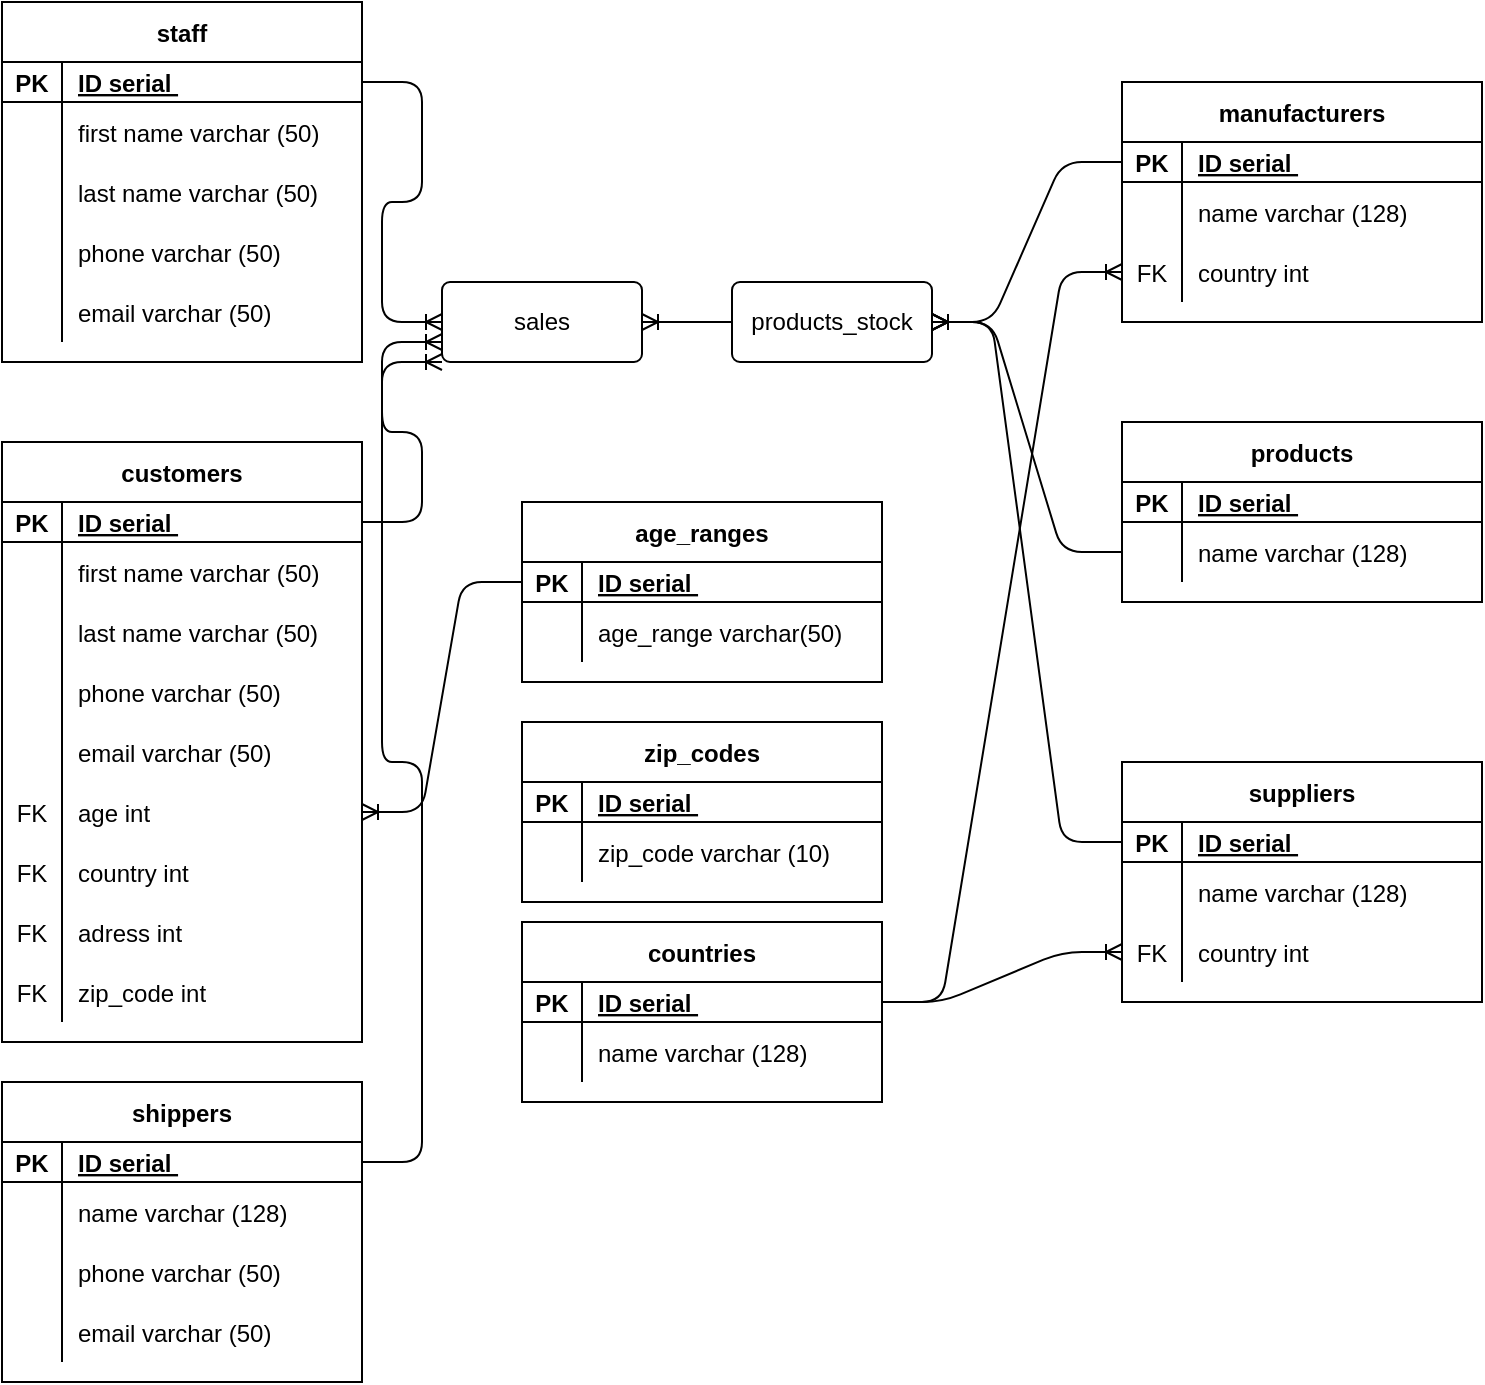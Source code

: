 <mxfile version="13.7.5" type="github">
  <diagram id="R2lEEEUBdFMjLlhIrx00" name="Page-1">
    <mxGraphModel dx="818" dy="560" grid="1" gridSize="10" guides="1" tooltips="1" connect="1" arrows="1" fold="1" page="1" pageScale="1" pageWidth="850" pageHeight="1100" math="0" shadow="0" extFonts="Permanent Marker^https://fonts.googleapis.com/css?family=Permanent+Marker">
      <root>
        <mxCell id="0" />
        <mxCell id="1" parent="0" />
        <mxCell id="OEH8VnCKuiZxtnlKm28e-22" value="products_stock" style="rounded=1;arcSize=10;whiteSpace=wrap;html=1;align=center;" parent="1" vertex="1">
          <mxGeometry x="375" y="150" width="100" height="40" as="geometry" />
        </mxCell>
        <mxCell id="OEH8VnCKuiZxtnlKm28e-28" value="sales" style="rounded=1;arcSize=10;whiteSpace=wrap;html=1;align=center;" parent="1" vertex="1">
          <mxGeometry x="230" y="150" width="100" height="40" as="geometry" />
        </mxCell>
        <mxCell id="OEH8VnCKuiZxtnlKm28e-43" value="" style="edgeStyle=entityRelationEdgeStyle;fontSize=12;html=1;endArrow=ERoneToMany;" parent="1" source="OEH8VnCKuiZxtnlKm28e-22" target="OEH8VnCKuiZxtnlKm28e-28" edge="1">
          <mxGeometry width="100" height="100" relative="1" as="geometry">
            <mxPoint x="290" y="170" as="sourcePoint" />
            <mxPoint x="360" y="220" as="targetPoint" />
          </mxGeometry>
        </mxCell>
        <mxCell id="OEH8VnCKuiZxtnlKm28e-47" value="" style="edgeStyle=entityRelationEdgeStyle;fontSize=12;html=1;endArrow=ERoneToMany;exitX=1;exitY=0.5;exitDx=0;exitDy=0;entryX=0;entryY=0.5;entryDx=0;entryDy=0;" parent="1" source="vYesePeP9xRsVJggHPay-63" target="OEH8VnCKuiZxtnlKm28e-28" edge="1">
          <mxGeometry width="100" height="100" relative="1" as="geometry">
            <mxPoint x="160" y="100" as="sourcePoint" />
            <mxPoint x="220" y="170" as="targetPoint" />
          </mxGeometry>
        </mxCell>
        <mxCell id="OEH8VnCKuiZxtnlKm28e-48" value="" style="edgeStyle=entityRelationEdgeStyle;fontSize=12;html=1;endArrow=ERoneToMany;exitX=1;exitY=0.5;exitDx=0;exitDy=0;entryX=0;entryY=0.75;entryDx=0;entryDy=0;" parent="1" source="vYesePeP9xRsVJggHPay-104" target="OEH8VnCKuiZxtnlKm28e-28" edge="1">
          <mxGeometry width="100" height="100" relative="1" as="geometry">
            <mxPoint x="340" y="290" as="sourcePoint" />
            <mxPoint x="360" y="220" as="targetPoint" />
          </mxGeometry>
        </mxCell>
        <mxCell id="OEH8VnCKuiZxtnlKm28e-49" value="" style="edgeStyle=entityRelationEdgeStyle;fontSize=12;html=1;endArrow=ERoneToMany;exitX=1;exitY=0.5;exitDx=0;exitDy=0;entryX=0;entryY=1;entryDx=0;entryDy=0;" parent="1" source="vYesePeP9xRsVJggHPay-50" target="OEH8VnCKuiZxtnlKm28e-28" edge="1">
          <mxGeometry width="100" height="100" relative="1" as="geometry">
            <mxPoint x="160" y="300" as="sourcePoint" />
            <mxPoint x="260" y="200" as="targetPoint" />
          </mxGeometry>
        </mxCell>
        <mxCell id="ZuUQe5CWEu6JaH7Ruexp-2" value="" style="edgeStyle=entityRelationEdgeStyle;fontSize=12;html=1;endArrow=ERoneToMany;" parent="1" source="vYesePeP9xRsVJggHPay-15" target="OEH8VnCKuiZxtnlKm28e-22" edge="1">
          <mxGeometry width="100" height="100" relative="1" as="geometry">
            <mxPoint x="560" y="90" as="sourcePoint" />
            <mxPoint x="530" y="80" as="targetPoint" />
          </mxGeometry>
        </mxCell>
        <mxCell id="ZuUQe5CWEu6JaH7Ruexp-4" value="" style="edgeStyle=entityRelationEdgeStyle;fontSize=12;html=1;endArrow=ERoneToMany;" parent="1" source="vYesePeP9xRsVJggHPay-28" target="OEH8VnCKuiZxtnlKm28e-22" edge="1">
          <mxGeometry width="100" height="100" relative="1" as="geometry">
            <mxPoint x="560" y="260" as="sourcePoint" />
            <mxPoint x="700" y="70" as="targetPoint" />
          </mxGeometry>
        </mxCell>
        <mxCell id="ZuUQe5CWEu6JaH7Ruexp-6" value="" style="edgeStyle=entityRelationEdgeStyle;fontSize=12;html=1;endArrow=ERoneToMany;" parent="1" source="vYesePeP9xRsVJggHPay-2" target="OEH8VnCKuiZxtnlKm28e-22" edge="1">
          <mxGeometry width="100" height="100" relative="1" as="geometry">
            <mxPoint x="550" y="320" as="sourcePoint" />
            <mxPoint x="470" y="240" as="targetPoint" />
          </mxGeometry>
        </mxCell>
        <mxCell id="vYesePeP9xRsVJggHPay-1" value="suppliers" style="shape=table;startSize=30;container=1;collapsible=1;childLayout=tableLayout;fixedRows=1;rowLines=0;fontStyle=1;align=center;resizeLast=1;" vertex="1" parent="1">
          <mxGeometry x="570" y="390" width="180" height="120" as="geometry" />
        </mxCell>
        <mxCell id="vYesePeP9xRsVJggHPay-2" value="" style="shape=partialRectangle;collapsible=0;dropTarget=0;pointerEvents=0;fillColor=none;top=0;left=0;bottom=1;right=0;points=[[0,0.5],[1,0.5]];portConstraint=eastwest;" vertex="1" parent="vYesePeP9xRsVJggHPay-1">
          <mxGeometry y="30" width="180" height="20" as="geometry" />
        </mxCell>
        <mxCell id="vYesePeP9xRsVJggHPay-3" value="PK" style="shape=partialRectangle;connectable=0;fillColor=none;top=0;left=0;bottom=0;right=0;fontStyle=1;overflow=hidden;" vertex="1" parent="vYesePeP9xRsVJggHPay-2">
          <mxGeometry width="30" height="20" as="geometry" />
        </mxCell>
        <mxCell id="vYesePeP9xRsVJggHPay-4" value="ID serial " style="shape=partialRectangle;connectable=0;fillColor=none;top=0;left=0;bottom=0;right=0;align=left;spacingLeft=6;fontStyle=5;overflow=hidden;" vertex="1" parent="vYesePeP9xRsVJggHPay-2">
          <mxGeometry x="30" width="150" height="20" as="geometry" />
        </mxCell>
        <mxCell id="vYesePeP9xRsVJggHPay-5" value="" style="shape=partialRectangle;collapsible=0;dropTarget=0;pointerEvents=0;fillColor=none;top=0;left=0;bottom=0;right=0;points=[[0,0.5],[1,0.5]];portConstraint=eastwest;" vertex="1" parent="vYesePeP9xRsVJggHPay-1">
          <mxGeometry y="50" width="180" height="30" as="geometry" />
        </mxCell>
        <mxCell id="vYesePeP9xRsVJggHPay-6" value="" style="shape=partialRectangle;connectable=0;fillColor=none;top=0;left=0;bottom=0;right=0;editable=1;overflow=hidden;" vertex="1" parent="vYesePeP9xRsVJggHPay-5">
          <mxGeometry width="30" height="30" as="geometry" />
        </mxCell>
        <mxCell id="vYesePeP9xRsVJggHPay-7" value="name varchar (128)" style="shape=partialRectangle;connectable=0;fillColor=none;top=0;left=0;bottom=0;right=0;align=left;spacingLeft=6;overflow=hidden;" vertex="1" parent="vYesePeP9xRsVJggHPay-5">
          <mxGeometry x="30" width="150" height="30" as="geometry" />
        </mxCell>
        <mxCell id="vYesePeP9xRsVJggHPay-43" value="" style="shape=partialRectangle;collapsible=0;dropTarget=0;pointerEvents=0;fillColor=none;top=0;left=0;bottom=0;right=0;points=[[0,0.5],[1,0.5]];portConstraint=eastwest;" vertex="1" parent="vYesePeP9xRsVJggHPay-1">
          <mxGeometry y="80" width="180" height="30" as="geometry" />
        </mxCell>
        <mxCell id="vYesePeP9xRsVJggHPay-44" value="FK" style="shape=partialRectangle;connectable=0;fillColor=none;top=0;left=0;bottom=0;right=0;editable=1;overflow=hidden;" vertex="1" parent="vYesePeP9xRsVJggHPay-43">
          <mxGeometry width="30" height="30" as="geometry" />
        </mxCell>
        <mxCell id="vYesePeP9xRsVJggHPay-45" value="country int" style="shape=partialRectangle;connectable=0;fillColor=none;top=0;left=0;bottom=0;right=0;align=left;spacingLeft=6;overflow=hidden;" vertex="1" parent="vYesePeP9xRsVJggHPay-43">
          <mxGeometry x="30" width="150" height="30" as="geometry" />
        </mxCell>
        <mxCell id="vYesePeP9xRsVJggHPay-24" value="products" style="shape=table;startSize=30;container=1;collapsible=1;childLayout=tableLayout;fixedRows=1;rowLines=0;fontStyle=1;align=center;resizeLast=1;" vertex="1" parent="1">
          <mxGeometry x="570" y="220" width="180" height="90" as="geometry" />
        </mxCell>
        <mxCell id="vYesePeP9xRsVJggHPay-25" value="" style="shape=partialRectangle;collapsible=0;dropTarget=0;pointerEvents=0;fillColor=none;top=0;left=0;bottom=1;right=0;points=[[0,0.5],[1,0.5]];portConstraint=eastwest;" vertex="1" parent="vYesePeP9xRsVJggHPay-24">
          <mxGeometry y="30" width="180" height="20" as="geometry" />
        </mxCell>
        <mxCell id="vYesePeP9xRsVJggHPay-26" value="PK" style="shape=partialRectangle;connectable=0;fillColor=none;top=0;left=0;bottom=0;right=0;fontStyle=1;overflow=hidden;" vertex="1" parent="vYesePeP9xRsVJggHPay-25">
          <mxGeometry width="30" height="20" as="geometry" />
        </mxCell>
        <mxCell id="vYesePeP9xRsVJggHPay-27" value="ID serial " style="shape=partialRectangle;connectable=0;fillColor=none;top=0;left=0;bottom=0;right=0;align=left;spacingLeft=6;fontStyle=5;overflow=hidden;" vertex="1" parent="vYesePeP9xRsVJggHPay-25">
          <mxGeometry x="30" width="150" height="20" as="geometry" />
        </mxCell>
        <mxCell id="vYesePeP9xRsVJggHPay-28" value="" style="shape=partialRectangle;collapsible=0;dropTarget=0;pointerEvents=0;fillColor=none;top=0;left=0;bottom=0;right=0;points=[[0,0.5],[1,0.5]];portConstraint=eastwest;" vertex="1" parent="vYesePeP9xRsVJggHPay-24">
          <mxGeometry y="50" width="180" height="30" as="geometry" />
        </mxCell>
        <mxCell id="vYesePeP9xRsVJggHPay-29" value="" style="shape=partialRectangle;connectable=0;fillColor=none;top=0;left=0;bottom=0;right=0;editable=1;overflow=hidden;" vertex="1" parent="vYesePeP9xRsVJggHPay-28">
          <mxGeometry width="30" height="30" as="geometry" />
        </mxCell>
        <mxCell id="vYesePeP9xRsVJggHPay-30" value="name varchar (128)" style="shape=partialRectangle;connectable=0;fillColor=none;top=0;left=0;bottom=0;right=0;align=left;spacingLeft=6;overflow=hidden;" vertex="1" parent="vYesePeP9xRsVJggHPay-28">
          <mxGeometry x="30" width="150" height="30" as="geometry" />
        </mxCell>
        <mxCell id="vYesePeP9xRsVJggHPay-14" value="manufacturers" style="shape=table;startSize=30;container=1;collapsible=1;childLayout=tableLayout;fixedRows=1;rowLines=0;fontStyle=1;align=center;resizeLast=1;" vertex="1" parent="1">
          <mxGeometry x="570" y="50" width="180" height="120" as="geometry" />
        </mxCell>
        <mxCell id="vYesePeP9xRsVJggHPay-15" value="" style="shape=partialRectangle;collapsible=0;dropTarget=0;pointerEvents=0;fillColor=none;top=0;left=0;bottom=1;right=0;points=[[0,0.5],[1,0.5]];portConstraint=eastwest;" vertex="1" parent="vYesePeP9xRsVJggHPay-14">
          <mxGeometry y="30" width="180" height="20" as="geometry" />
        </mxCell>
        <mxCell id="vYesePeP9xRsVJggHPay-16" value="PK" style="shape=partialRectangle;connectable=0;fillColor=none;top=0;left=0;bottom=0;right=0;fontStyle=1;overflow=hidden;" vertex="1" parent="vYesePeP9xRsVJggHPay-15">
          <mxGeometry width="30" height="20" as="geometry" />
        </mxCell>
        <mxCell id="vYesePeP9xRsVJggHPay-17" value="ID serial " style="shape=partialRectangle;connectable=0;fillColor=none;top=0;left=0;bottom=0;right=0;align=left;spacingLeft=6;fontStyle=5;overflow=hidden;" vertex="1" parent="vYesePeP9xRsVJggHPay-15">
          <mxGeometry x="30" width="150" height="20" as="geometry" />
        </mxCell>
        <mxCell id="vYesePeP9xRsVJggHPay-18" value="" style="shape=partialRectangle;collapsible=0;dropTarget=0;pointerEvents=0;fillColor=none;top=0;left=0;bottom=0;right=0;points=[[0,0.5],[1,0.5]];portConstraint=eastwest;" vertex="1" parent="vYesePeP9xRsVJggHPay-14">
          <mxGeometry y="50" width="180" height="30" as="geometry" />
        </mxCell>
        <mxCell id="vYesePeP9xRsVJggHPay-19" value="" style="shape=partialRectangle;connectable=0;fillColor=none;top=0;left=0;bottom=0;right=0;editable=1;overflow=hidden;" vertex="1" parent="vYesePeP9xRsVJggHPay-18">
          <mxGeometry width="30" height="30" as="geometry" />
        </mxCell>
        <mxCell id="vYesePeP9xRsVJggHPay-20" value="name varchar (128)" style="shape=partialRectangle;connectable=0;fillColor=none;top=0;left=0;bottom=0;right=0;align=left;spacingLeft=6;overflow=hidden;" vertex="1" parent="vYesePeP9xRsVJggHPay-18">
          <mxGeometry x="30" width="150" height="30" as="geometry" />
        </mxCell>
        <mxCell id="vYesePeP9xRsVJggHPay-21" value="" style="shape=partialRectangle;collapsible=0;dropTarget=0;pointerEvents=0;fillColor=none;top=0;left=0;bottom=0;right=0;points=[[0,0.5],[1,0.5]];portConstraint=eastwest;" vertex="1" parent="vYesePeP9xRsVJggHPay-14">
          <mxGeometry y="80" width="180" height="30" as="geometry" />
        </mxCell>
        <mxCell id="vYesePeP9xRsVJggHPay-22" value="FK" style="shape=partialRectangle;connectable=0;fillColor=none;top=0;left=0;bottom=0;right=0;editable=1;overflow=hidden;" vertex="1" parent="vYesePeP9xRsVJggHPay-21">
          <mxGeometry width="30" height="30" as="geometry" />
        </mxCell>
        <mxCell id="vYesePeP9xRsVJggHPay-23" value="country int" style="shape=partialRectangle;connectable=0;fillColor=none;top=0;left=0;bottom=0;right=0;align=left;spacingLeft=6;overflow=hidden;" vertex="1" parent="vYesePeP9xRsVJggHPay-21">
          <mxGeometry x="30" width="150" height="30" as="geometry" />
        </mxCell>
        <mxCell id="vYesePeP9xRsVJggHPay-42" value="" style="edgeStyle=entityRelationEdgeStyle;fontSize=12;html=1;endArrow=ERoneToMany;entryX=0;entryY=0.5;entryDx=0;entryDy=0;exitX=1;exitY=0.5;exitDx=0;exitDy=0;" edge="1" parent="1" source="vYesePeP9xRsVJggHPay-36" target="vYesePeP9xRsVJggHPay-21">
          <mxGeometry width="100" height="100" relative="1" as="geometry">
            <mxPoint x="370" y="340" as="sourcePoint" />
            <mxPoint x="470" y="240" as="targetPoint" />
          </mxGeometry>
        </mxCell>
        <mxCell id="vYesePeP9xRsVJggHPay-46" value="" style="edgeStyle=entityRelationEdgeStyle;fontSize=12;html=1;endArrow=ERoneToMany;entryX=0;entryY=0.5;entryDx=0;entryDy=0;exitX=1;exitY=0.5;exitDx=0;exitDy=0;" edge="1" parent="1" source="vYesePeP9xRsVJggHPay-36" target="vYesePeP9xRsVJggHPay-43">
          <mxGeometry width="100" height="100" relative="1" as="geometry">
            <mxPoint x="450" y="440" as="sourcePoint" />
            <mxPoint x="550" y="340" as="targetPoint" />
          </mxGeometry>
        </mxCell>
        <mxCell id="vYesePeP9xRsVJggHPay-62" value="staff" style="shape=table;startSize=30;container=1;collapsible=1;childLayout=tableLayout;fixedRows=1;rowLines=0;fontStyle=1;align=center;resizeLast=1;" vertex="1" parent="1">
          <mxGeometry x="10" y="10" width="180" height="180" as="geometry" />
        </mxCell>
        <mxCell id="vYesePeP9xRsVJggHPay-63" value="" style="shape=partialRectangle;collapsible=0;dropTarget=0;pointerEvents=0;fillColor=none;top=0;left=0;bottom=1;right=0;points=[[0,0.5],[1,0.5]];portConstraint=eastwest;" vertex="1" parent="vYesePeP9xRsVJggHPay-62">
          <mxGeometry y="30" width="180" height="20" as="geometry" />
        </mxCell>
        <mxCell id="vYesePeP9xRsVJggHPay-64" value="PK" style="shape=partialRectangle;connectable=0;fillColor=none;top=0;left=0;bottom=0;right=0;fontStyle=1;overflow=hidden;" vertex="1" parent="vYesePeP9xRsVJggHPay-63">
          <mxGeometry width="30" height="20" as="geometry" />
        </mxCell>
        <mxCell id="vYesePeP9xRsVJggHPay-65" value="ID serial " style="shape=partialRectangle;connectable=0;fillColor=none;top=0;left=0;bottom=0;right=0;align=left;spacingLeft=6;fontStyle=5;overflow=hidden;" vertex="1" parent="vYesePeP9xRsVJggHPay-63">
          <mxGeometry x="30" width="150" height="20" as="geometry" />
        </mxCell>
        <mxCell id="vYesePeP9xRsVJggHPay-66" value="" style="shape=partialRectangle;collapsible=0;dropTarget=0;pointerEvents=0;fillColor=none;top=0;left=0;bottom=0;right=0;points=[[0,0.5],[1,0.5]];portConstraint=eastwest;" vertex="1" parent="vYesePeP9xRsVJggHPay-62">
          <mxGeometry y="50" width="180" height="30" as="geometry" />
        </mxCell>
        <mxCell id="vYesePeP9xRsVJggHPay-67" value="" style="shape=partialRectangle;connectable=0;fillColor=none;top=0;left=0;bottom=0;right=0;editable=1;overflow=hidden;" vertex="1" parent="vYesePeP9xRsVJggHPay-66">
          <mxGeometry width="30" height="30" as="geometry" />
        </mxCell>
        <mxCell id="vYesePeP9xRsVJggHPay-68" value="first name varchar (50)" style="shape=partialRectangle;connectable=0;fillColor=none;top=0;left=0;bottom=0;right=0;align=left;spacingLeft=6;overflow=hidden;" vertex="1" parent="vYesePeP9xRsVJggHPay-66">
          <mxGeometry x="30" width="150" height="30" as="geometry" />
        </mxCell>
        <mxCell id="vYesePeP9xRsVJggHPay-75" value="" style="shape=partialRectangle;collapsible=0;dropTarget=0;pointerEvents=0;fillColor=none;top=0;left=0;bottom=0;right=0;points=[[0,0.5],[1,0.5]];portConstraint=eastwest;" vertex="1" parent="vYesePeP9xRsVJggHPay-62">
          <mxGeometry y="80" width="180" height="30" as="geometry" />
        </mxCell>
        <mxCell id="vYesePeP9xRsVJggHPay-76" value="" style="shape=partialRectangle;connectable=0;fillColor=none;top=0;left=0;bottom=0;right=0;editable=1;overflow=hidden;" vertex="1" parent="vYesePeP9xRsVJggHPay-75">
          <mxGeometry width="30" height="30" as="geometry" />
        </mxCell>
        <mxCell id="vYesePeP9xRsVJggHPay-77" value="last name varchar (50)" style="shape=partialRectangle;connectable=0;fillColor=none;top=0;left=0;bottom=0;right=0;align=left;spacingLeft=6;overflow=hidden;" vertex="1" parent="vYesePeP9xRsVJggHPay-75">
          <mxGeometry x="30" width="150" height="30" as="geometry" />
        </mxCell>
        <mxCell id="vYesePeP9xRsVJggHPay-78" value="" style="shape=partialRectangle;collapsible=0;dropTarget=0;pointerEvents=0;fillColor=none;top=0;left=0;bottom=0;right=0;points=[[0,0.5],[1,0.5]];portConstraint=eastwest;" vertex="1" parent="vYesePeP9xRsVJggHPay-62">
          <mxGeometry y="110" width="180" height="30" as="geometry" />
        </mxCell>
        <mxCell id="vYesePeP9xRsVJggHPay-79" value="" style="shape=partialRectangle;connectable=0;fillColor=none;top=0;left=0;bottom=0;right=0;editable=1;overflow=hidden;" vertex="1" parent="vYesePeP9xRsVJggHPay-78">
          <mxGeometry width="30" height="30" as="geometry" />
        </mxCell>
        <mxCell id="vYesePeP9xRsVJggHPay-80" value="phone varchar (50)" style="shape=partialRectangle;connectable=0;fillColor=none;top=0;left=0;bottom=0;right=0;align=left;spacingLeft=6;overflow=hidden;" vertex="1" parent="vYesePeP9xRsVJggHPay-78">
          <mxGeometry x="30" width="150" height="30" as="geometry" />
        </mxCell>
        <mxCell id="vYesePeP9xRsVJggHPay-100" value="" style="shape=partialRectangle;collapsible=0;dropTarget=0;pointerEvents=0;fillColor=none;top=0;left=0;bottom=0;right=0;points=[[0,0.5],[1,0.5]];portConstraint=eastwest;" vertex="1" parent="vYesePeP9xRsVJggHPay-62">
          <mxGeometry y="140" width="180" height="30" as="geometry" />
        </mxCell>
        <mxCell id="vYesePeP9xRsVJggHPay-101" value="" style="shape=partialRectangle;connectable=0;fillColor=none;top=0;left=0;bottom=0;right=0;editable=1;overflow=hidden;" vertex="1" parent="vYesePeP9xRsVJggHPay-100">
          <mxGeometry width="30" height="30" as="geometry" />
        </mxCell>
        <mxCell id="vYesePeP9xRsVJggHPay-102" value="email varchar (50)" style="shape=partialRectangle;connectable=0;fillColor=none;top=0;left=0;bottom=0;right=0;align=left;spacingLeft=6;overflow=hidden;" vertex="1" parent="vYesePeP9xRsVJggHPay-100">
          <mxGeometry x="30" width="150" height="30" as="geometry" />
        </mxCell>
        <mxCell id="vYesePeP9xRsVJggHPay-103" value="customers" style="shape=table;startSize=30;container=1;collapsible=1;childLayout=tableLayout;fixedRows=1;rowLines=0;fontStyle=1;align=center;resizeLast=1;" vertex="1" parent="1">
          <mxGeometry x="10" y="230" width="180" height="300" as="geometry" />
        </mxCell>
        <mxCell id="vYesePeP9xRsVJggHPay-104" value="" style="shape=partialRectangle;collapsible=0;dropTarget=0;pointerEvents=0;fillColor=none;top=0;left=0;bottom=1;right=0;points=[[0,0.5],[1,0.5]];portConstraint=eastwest;" vertex="1" parent="vYesePeP9xRsVJggHPay-103">
          <mxGeometry y="30" width="180" height="20" as="geometry" />
        </mxCell>
        <mxCell id="vYesePeP9xRsVJggHPay-105" value="PK" style="shape=partialRectangle;connectable=0;fillColor=none;top=0;left=0;bottom=0;right=0;fontStyle=1;overflow=hidden;" vertex="1" parent="vYesePeP9xRsVJggHPay-104">
          <mxGeometry width="30" height="20" as="geometry" />
        </mxCell>
        <mxCell id="vYesePeP9xRsVJggHPay-106" value="ID serial " style="shape=partialRectangle;connectable=0;fillColor=none;top=0;left=0;bottom=0;right=0;align=left;spacingLeft=6;fontStyle=5;overflow=hidden;" vertex="1" parent="vYesePeP9xRsVJggHPay-104">
          <mxGeometry x="30" width="150" height="20" as="geometry" />
        </mxCell>
        <mxCell id="vYesePeP9xRsVJggHPay-107" value="" style="shape=partialRectangle;collapsible=0;dropTarget=0;pointerEvents=0;fillColor=none;top=0;left=0;bottom=0;right=0;points=[[0,0.5],[1,0.5]];portConstraint=eastwest;" vertex="1" parent="vYesePeP9xRsVJggHPay-103">
          <mxGeometry y="50" width="180" height="30" as="geometry" />
        </mxCell>
        <mxCell id="vYesePeP9xRsVJggHPay-108" value="" style="shape=partialRectangle;connectable=0;fillColor=none;top=0;left=0;bottom=0;right=0;editable=1;overflow=hidden;" vertex="1" parent="vYesePeP9xRsVJggHPay-107">
          <mxGeometry width="30" height="30" as="geometry" />
        </mxCell>
        <mxCell id="vYesePeP9xRsVJggHPay-109" value="first name varchar (50)" style="shape=partialRectangle;connectable=0;fillColor=none;top=0;left=0;bottom=0;right=0;align=left;spacingLeft=6;overflow=hidden;" vertex="1" parent="vYesePeP9xRsVJggHPay-107">
          <mxGeometry x="30" width="150" height="30" as="geometry" />
        </mxCell>
        <mxCell id="vYesePeP9xRsVJggHPay-110" value="" style="shape=partialRectangle;collapsible=0;dropTarget=0;pointerEvents=0;fillColor=none;top=0;left=0;bottom=0;right=0;points=[[0,0.5],[1,0.5]];portConstraint=eastwest;" vertex="1" parent="vYesePeP9xRsVJggHPay-103">
          <mxGeometry y="80" width="180" height="30" as="geometry" />
        </mxCell>
        <mxCell id="vYesePeP9xRsVJggHPay-111" value="" style="shape=partialRectangle;connectable=0;fillColor=none;top=0;left=0;bottom=0;right=0;editable=1;overflow=hidden;" vertex="1" parent="vYesePeP9xRsVJggHPay-110">
          <mxGeometry width="30" height="30" as="geometry" />
        </mxCell>
        <mxCell id="vYesePeP9xRsVJggHPay-112" value="last name varchar (50)" style="shape=partialRectangle;connectable=0;fillColor=none;top=0;left=0;bottom=0;right=0;align=left;spacingLeft=6;overflow=hidden;" vertex="1" parent="vYesePeP9xRsVJggHPay-110">
          <mxGeometry x="30" width="150" height="30" as="geometry" />
        </mxCell>
        <mxCell id="vYesePeP9xRsVJggHPay-113" value="" style="shape=partialRectangle;collapsible=0;dropTarget=0;pointerEvents=0;fillColor=none;top=0;left=0;bottom=0;right=0;points=[[0,0.5],[1,0.5]];portConstraint=eastwest;" vertex="1" parent="vYesePeP9xRsVJggHPay-103">
          <mxGeometry y="110" width="180" height="30" as="geometry" />
        </mxCell>
        <mxCell id="vYesePeP9xRsVJggHPay-114" value="" style="shape=partialRectangle;connectable=0;fillColor=none;top=0;left=0;bottom=0;right=0;editable=1;overflow=hidden;" vertex="1" parent="vYesePeP9xRsVJggHPay-113">
          <mxGeometry width="30" height="30" as="geometry" />
        </mxCell>
        <mxCell id="vYesePeP9xRsVJggHPay-115" value="phone varchar (50)" style="shape=partialRectangle;connectable=0;fillColor=none;top=0;left=0;bottom=0;right=0;align=left;spacingLeft=6;overflow=hidden;" vertex="1" parent="vYesePeP9xRsVJggHPay-113">
          <mxGeometry x="30" width="150" height="30" as="geometry" />
        </mxCell>
        <mxCell id="vYesePeP9xRsVJggHPay-116" value="" style="shape=partialRectangle;collapsible=0;dropTarget=0;pointerEvents=0;fillColor=none;top=0;left=0;bottom=0;right=0;points=[[0,0.5],[1,0.5]];portConstraint=eastwest;" vertex="1" parent="vYesePeP9xRsVJggHPay-103">
          <mxGeometry y="140" width="180" height="30" as="geometry" />
        </mxCell>
        <mxCell id="vYesePeP9xRsVJggHPay-117" value="" style="shape=partialRectangle;connectable=0;fillColor=none;top=0;left=0;bottom=0;right=0;editable=1;overflow=hidden;" vertex="1" parent="vYesePeP9xRsVJggHPay-116">
          <mxGeometry width="30" height="30" as="geometry" />
        </mxCell>
        <mxCell id="vYesePeP9xRsVJggHPay-118" value="email varchar (50)" style="shape=partialRectangle;connectable=0;fillColor=none;top=0;left=0;bottom=0;right=0;align=left;spacingLeft=6;overflow=hidden;" vertex="1" parent="vYesePeP9xRsVJggHPay-116">
          <mxGeometry x="30" width="150" height="30" as="geometry" />
        </mxCell>
        <mxCell id="vYesePeP9xRsVJggHPay-126" value="" style="shape=partialRectangle;collapsible=0;dropTarget=0;pointerEvents=0;fillColor=none;top=0;left=0;bottom=0;right=0;points=[[0,0.5],[1,0.5]];portConstraint=eastwest;" vertex="1" parent="vYesePeP9xRsVJggHPay-103">
          <mxGeometry y="170" width="180" height="30" as="geometry" />
        </mxCell>
        <mxCell id="vYesePeP9xRsVJggHPay-127" value="FK" style="shape=partialRectangle;connectable=0;fillColor=none;top=0;left=0;bottom=0;right=0;editable=1;overflow=hidden;" vertex="1" parent="vYesePeP9xRsVJggHPay-126">
          <mxGeometry width="30" height="30" as="geometry" />
        </mxCell>
        <mxCell id="vYesePeP9xRsVJggHPay-128" value="age int" style="shape=partialRectangle;connectable=0;fillColor=none;top=0;left=0;bottom=0;right=0;align=left;spacingLeft=6;overflow=hidden;" vertex="1" parent="vYesePeP9xRsVJggHPay-126">
          <mxGeometry x="30" width="150" height="30" as="geometry" />
        </mxCell>
        <mxCell id="vYesePeP9xRsVJggHPay-132" value="" style="shape=partialRectangle;collapsible=0;dropTarget=0;pointerEvents=0;fillColor=none;top=0;left=0;bottom=0;right=0;points=[[0,0.5],[1,0.5]];portConstraint=eastwest;" vertex="1" parent="vYesePeP9xRsVJggHPay-103">
          <mxGeometry y="200" width="180" height="30" as="geometry" />
        </mxCell>
        <mxCell id="vYesePeP9xRsVJggHPay-133" value="FK" style="shape=partialRectangle;connectable=0;fillColor=none;top=0;left=0;bottom=0;right=0;editable=1;overflow=hidden;" vertex="1" parent="vYesePeP9xRsVJggHPay-132">
          <mxGeometry width="30" height="30" as="geometry" />
        </mxCell>
        <mxCell id="vYesePeP9xRsVJggHPay-134" value="country int" style="shape=partialRectangle;connectable=0;fillColor=none;top=0;left=0;bottom=0;right=0;align=left;spacingLeft=6;overflow=hidden;" vertex="1" parent="vYesePeP9xRsVJggHPay-132">
          <mxGeometry x="30" width="150" height="30" as="geometry" />
        </mxCell>
        <mxCell id="vYesePeP9xRsVJggHPay-137" value="" style="shape=partialRectangle;collapsible=0;dropTarget=0;pointerEvents=0;fillColor=none;top=0;left=0;bottom=0;right=0;points=[[0,0.5],[1,0.5]];portConstraint=eastwest;" vertex="1" parent="vYesePeP9xRsVJggHPay-103">
          <mxGeometry y="230" width="180" height="30" as="geometry" />
        </mxCell>
        <mxCell id="vYesePeP9xRsVJggHPay-138" value="FK" style="shape=partialRectangle;connectable=0;fillColor=none;top=0;left=0;bottom=0;right=0;editable=1;overflow=hidden;" vertex="1" parent="vYesePeP9xRsVJggHPay-137">
          <mxGeometry width="30" height="30" as="geometry" />
        </mxCell>
        <mxCell id="vYesePeP9xRsVJggHPay-139" value="adress int" style="shape=partialRectangle;connectable=0;fillColor=none;top=0;left=0;bottom=0;right=0;align=left;spacingLeft=6;overflow=hidden;" vertex="1" parent="vYesePeP9xRsVJggHPay-137">
          <mxGeometry x="30" width="150" height="30" as="geometry" />
        </mxCell>
        <mxCell id="vYesePeP9xRsVJggHPay-147" value="" style="shape=partialRectangle;collapsible=0;dropTarget=0;pointerEvents=0;fillColor=none;top=0;left=0;bottom=0;right=0;points=[[0,0.5],[1,0.5]];portConstraint=eastwest;" vertex="1" parent="vYesePeP9xRsVJggHPay-103">
          <mxGeometry y="260" width="180" height="30" as="geometry" />
        </mxCell>
        <mxCell id="vYesePeP9xRsVJggHPay-148" value="FK" style="shape=partialRectangle;connectable=0;fillColor=none;top=0;left=0;bottom=0;right=0;editable=1;overflow=hidden;" vertex="1" parent="vYesePeP9xRsVJggHPay-147">
          <mxGeometry width="30" height="30" as="geometry" />
        </mxCell>
        <mxCell id="vYesePeP9xRsVJggHPay-149" value="zip_code int" style="shape=partialRectangle;connectable=0;fillColor=none;top=0;left=0;bottom=0;right=0;align=left;spacingLeft=6;overflow=hidden;" vertex="1" parent="vYesePeP9xRsVJggHPay-147">
          <mxGeometry x="30" width="150" height="30" as="geometry" />
        </mxCell>
        <mxCell id="vYesePeP9xRsVJggHPay-119" value="age_ranges" style="shape=table;startSize=30;container=1;collapsible=1;childLayout=tableLayout;fixedRows=1;rowLines=0;fontStyle=1;align=center;resizeLast=1;" vertex="1" parent="1">
          <mxGeometry x="270" y="260" width="180" height="90" as="geometry" />
        </mxCell>
        <mxCell id="vYesePeP9xRsVJggHPay-120" value="" style="shape=partialRectangle;collapsible=0;dropTarget=0;pointerEvents=0;fillColor=none;top=0;left=0;bottom=1;right=0;points=[[0,0.5],[1,0.5]];portConstraint=eastwest;" vertex="1" parent="vYesePeP9xRsVJggHPay-119">
          <mxGeometry y="30" width="180" height="20" as="geometry" />
        </mxCell>
        <mxCell id="vYesePeP9xRsVJggHPay-121" value="PK" style="shape=partialRectangle;connectable=0;fillColor=none;top=0;left=0;bottom=0;right=0;fontStyle=1;overflow=hidden;" vertex="1" parent="vYesePeP9xRsVJggHPay-120">
          <mxGeometry width="30" height="20" as="geometry" />
        </mxCell>
        <mxCell id="vYesePeP9xRsVJggHPay-122" value="ID serial " style="shape=partialRectangle;connectable=0;fillColor=none;top=0;left=0;bottom=0;right=0;align=left;spacingLeft=6;fontStyle=5;overflow=hidden;" vertex="1" parent="vYesePeP9xRsVJggHPay-120">
          <mxGeometry x="30" width="150" height="20" as="geometry" />
        </mxCell>
        <mxCell id="vYesePeP9xRsVJggHPay-123" value="" style="shape=partialRectangle;collapsible=0;dropTarget=0;pointerEvents=0;fillColor=none;top=0;left=0;bottom=0;right=0;points=[[0,0.5],[1,0.5]];portConstraint=eastwest;" vertex="1" parent="vYesePeP9xRsVJggHPay-119">
          <mxGeometry y="50" width="180" height="30" as="geometry" />
        </mxCell>
        <mxCell id="vYesePeP9xRsVJggHPay-124" value="" style="shape=partialRectangle;connectable=0;fillColor=none;top=0;left=0;bottom=0;right=0;editable=1;overflow=hidden;" vertex="1" parent="vYesePeP9xRsVJggHPay-123">
          <mxGeometry width="30" height="30" as="geometry" />
        </mxCell>
        <mxCell id="vYesePeP9xRsVJggHPay-125" value="age_range varchar(50)" style="shape=partialRectangle;connectable=0;fillColor=none;top=0;left=0;bottom=0;right=0;align=left;spacingLeft=6;overflow=hidden;" vertex="1" parent="vYesePeP9xRsVJggHPay-123">
          <mxGeometry x="30" width="150" height="30" as="geometry" />
        </mxCell>
        <mxCell id="vYesePeP9xRsVJggHPay-136" value="" style="edgeStyle=entityRelationEdgeStyle;fontSize=12;html=1;endArrow=ERoneToMany;" edge="1" parent="1" source="vYesePeP9xRsVJggHPay-120" target="vYesePeP9xRsVJggHPay-126">
          <mxGeometry width="100" height="100" relative="1" as="geometry">
            <mxPoint x="290" y="520" as="sourcePoint" />
            <mxPoint x="390" y="420" as="targetPoint" />
          </mxGeometry>
        </mxCell>
        <mxCell id="vYesePeP9xRsVJggHPay-140" value="zip_codes" style="shape=table;startSize=30;container=1;collapsible=1;childLayout=tableLayout;fixedRows=1;rowLines=0;fontStyle=1;align=center;resizeLast=1;" vertex="1" parent="1">
          <mxGeometry x="270" y="370" width="180" height="90" as="geometry" />
        </mxCell>
        <mxCell id="vYesePeP9xRsVJggHPay-141" value="" style="shape=partialRectangle;collapsible=0;dropTarget=0;pointerEvents=0;fillColor=none;top=0;left=0;bottom=1;right=0;points=[[0,0.5],[1,0.5]];portConstraint=eastwest;" vertex="1" parent="vYesePeP9xRsVJggHPay-140">
          <mxGeometry y="30" width="180" height="20" as="geometry" />
        </mxCell>
        <mxCell id="vYesePeP9xRsVJggHPay-142" value="PK" style="shape=partialRectangle;connectable=0;fillColor=none;top=0;left=0;bottom=0;right=0;fontStyle=1;overflow=hidden;" vertex="1" parent="vYesePeP9xRsVJggHPay-141">
          <mxGeometry width="30" height="20" as="geometry" />
        </mxCell>
        <mxCell id="vYesePeP9xRsVJggHPay-143" value="ID serial " style="shape=partialRectangle;connectable=0;fillColor=none;top=0;left=0;bottom=0;right=0;align=left;spacingLeft=6;fontStyle=5;overflow=hidden;" vertex="1" parent="vYesePeP9xRsVJggHPay-141">
          <mxGeometry x="30" width="150" height="20" as="geometry" />
        </mxCell>
        <mxCell id="vYesePeP9xRsVJggHPay-144" value="" style="shape=partialRectangle;collapsible=0;dropTarget=0;pointerEvents=0;fillColor=none;top=0;left=0;bottom=0;right=0;points=[[0,0.5],[1,0.5]];portConstraint=eastwest;" vertex="1" parent="vYesePeP9xRsVJggHPay-140">
          <mxGeometry y="50" width="180" height="30" as="geometry" />
        </mxCell>
        <mxCell id="vYesePeP9xRsVJggHPay-145" value="" style="shape=partialRectangle;connectable=0;fillColor=none;top=0;left=0;bottom=0;right=0;editable=1;overflow=hidden;" vertex="1" parent="vYesePeP9xRsVJggHPay-144">
          <mxGeometry width="30" height="30" as="geometry" />
        </mxCell>
        <mxCell id="vYesePeP9xRsVJggHPay-146" value="zip_code varchar (10)" style="shape=partialRectangle;connectable=0;fillColor=none;top=0;left=0;bottom=0;right=0;align=left;spacingLeft=6;overflow=hidden;" vertex="1" parent="vYesePeP9xRsVJggHPay-144">
          <mxGeometry x="30" width="150" height="30" as="geometry" />
        </mxCell>
        <mxCell id="vYesePeP9xRsVJggHPay-35" value="countries" style="shape=table;startSize=30;container=1;collapsible=1;childLayout=tableLayout;fixedRows=1;rowLines=0;fontStyle=1;align=center;resizeLast=1;" vertex="1" parent="1">
          <mxGeometry x="270" y="470" width="180" height="90" as="geometry" />
        </mxCell>
        <mxCell id="vYesePeP9xRsVJggHPay-36" value="" style="shape=partialRectangle;collapsible=0;dropTarget=0;pointerEvents=0;fillColor=none;top=0;left=0;bottom=1;right=0;points=[[0,0.5],[1,0.5]];portConstraint=eastwest;" vertex="1" parent="vYesePeP9xRsVJggHPay-35">
          <mxGeometry y="30" width="180" height="20" as="geometry" />
        </mxCell>
        <mxCell id="vYesePeP9xRsVJggHPay-37" value="PK" style="shape=partialRectangle;connectable=0;fillColor=none;top=0;left=0;bottom=0;right=0;fontStyle=1;overflow=hidden;" vertex="1" parent="vYesePeP9xRsVJggHPay-36">
          <mxGeometry width="30" height="20" as="geometry" />
        </mxCell>
        <mxCell id="vYesePeP9xRsVJggHPay-38" value="ID serial " style="shape=partialRectangle;connectable=0;fillColor=none;top=0;left=0;bottom=0;right=0;align=left;spacingLeft=6;fontStyle=5;overflow=hidden;" vertex="1" parent="vYesePeP9xRsVJggHPay-36">
          <mxGeometry x="30" width="150" height="20" as="geometry" />
        </mxCell>
        <mxCell id="vYesePeP9xRsVJggHPay-39" value="" style="shape=partialRectangle;collapsible=0;dropTarget=0;pointerEvents=0;fillColor=none;top=0;left=0;bottom=0;right=0;points=[[0,0.5],[1,0.5]];portConstraint=eastwest;" vertex="1" parent="vYesePeP9xRsVJggHPay-35">
          <mxGeometry y="50" width="180" height="30" as="geometry" />
        </mxCell>
        <mxCell id="vYesePeP9xRsVJggHPay-40" value="" style="shape=partialRectangle;connectable=0;fillColor=none;top=0;left=0;bottom=0;right=0;editable=1;overflow=hidden;" vertex="1" parent="vYesePeP9xRsVJggHPay-39">
          <mxGeometry width="30" height="30" as="geometry" />
        </mxCell>
        <mxCell id="vYesePeP9xRsVJggHPay-41" value="name varchar (128)" style="shape=partialRectangle;connectable=0;fillColor=none;top=0;left=0;bottom=0;right=0;align=left;spacingLeft=6;overflow=hidden;" vertex="1" parent="vYesePeP9xRsVJggHPay-39">
          <mxGeometry x="30" width="150" height="30" as="geometry" />
        </mxCell>
        <mxCell id="vYesePeP9xRsVJggHPay-49" value="shippers" style="shape=table;startSize=30;container=1;collapsible=1;childLayout=tableLayout;fixedRows=1;rowLines=0;fontStyle=1;align=center;resizeLast=1;" vertex="1" parent="1">
          <mxGeometry x="10" y="550" width="180" height="150" as="geometry" />
        </mxCell>
        <mxCell id="vYesePeP9xRsVJggHPay-50" value="" style="shape=partialRectangle;collapsible=0;dropTarget=0;pointerEvents=0;fillColor=none;top=0;left=0;bottom=1;right=0;points=[[0,0.5],[1,0.5]];portConstraint=eastwest;" vertex="1" parent="vYesePeP9xRsVJggHPay-49">
          <mxGeometry y="30" width="180" height="20" as="geometry" />
        </mxCell>
        <mxCell id="vYesePeP9xRsVJggHPay-51" value="PK" style="shape=partialRectangle;connectable=0;fillColor=none;top=0;left=0;bottom=0;right=0;fontStyle=1;overflow=hidden;" vertex="1" parent="vYesePeP9xRsVJggHPay-50">
          <mxGeometry width="30" height="20" as="geometry" />
        </mxCell>
        <mxCell id="vYesePeP9xRsVJggHPay-52" value="ID serial " style="shape=partialRectangle;connectable=0;fillColor=none;top=0;left=0;bottom=0;right=0;align=left;spacingLeft=6;fontStyle=5;overflow=hidden;" vertex="1" parent="vYesePeP9xRsVJggHPay-50">
          <mxGeometry x="30" width="150" height="20" as="geometry" />
        </mxCell>
        <mxCell id="vYesePeP9xRsVJggHPay-53" value="" style="shape=partialRectangle;collapsible=0;dropTarget=0;pointerEvents=0;fillColor=none;top=0;left=0;bottom=0;right=0;points=[[0,0.5],[1,0.5]];portConstraint=eastwest;" vertex="1" parent="vYesePeP9xRsVJggHPay-49">
          <mxGeometry y="50" width="180" height="30" as="geometry" />
        </mxCell>
        <mxCell id="vYesePeP9xRsVJggHPay-54" value="" style="shape=partialRectangle;connectable=0;fillColor=none;top=0;left=0;bottom=0;right=0;editable=1;overflow=hidden;" vertex="1" parent="vYesePeP9xRsVJggHPay-53">
          <mxGeometry width="30" height="30" as="geometry" />
        </mxCell>
        <mxCell id="vYesePeP9xRsVJggHPay-55" value="name varchar (128)" style="shape=partialRectangle;connectable=0;fillColor=none;top=0;left=0;bottom=0;right=0;align=left;spacingLeft=6;overflow=hidden;" vertex="1" parent="vYesePeP9xRsVJggHPay-53">
          <mxGeometry x="30" width="150" height="30" as="geometry" />
        </mxCell>
        <mxCell id="vYesePeP9xRsVJggHPay-56" value="" style="shape=partialRectangle;collapsible=0;dropTarget=0;pointerEvents=0;fillColor=none;top=0;left=0;bottom=0;right=0;points=[[0,0.5],[1,0.5]];portConstraint=eastwest;" vertex="1" parent="vYesePeP9xRsVJggHPay-49">
          <mxGeometry y="80" width="180" height="30" as="geometry" />
        </mxCell>
        <mxCell id="vYesePeP9xRsVJggHPay-57" value="" style="shape=partialRectangle;connectable=0;fillColor=none;top=0;left=0;bottom=0;right=0;editable=1;overflow=hidden;" vertex="1" parent="vYesePeP9xRsVJggHPay-56">
          <mxGeometry width="30" height="30" as="geometry" />
        </mxCell>
        <mxCell id="vYesePeP9xRsVJggHPay-58" value="phone varchar (50)" style="shape=partialRectangle;connectable=0;fillColor=none;top=0;left=0;bottom=0;right=0;align=left;spacingLeft=6;overflow=hidden;" vertex="1" parent="vYesePeP9xRsVJggHPay-56">
          <mxGeometry x="30" width="150" height="30" as="geometry" />
        </mxCell>
        <mxCell id="vYesePeP9xRsVJggHPay-59" value="" style="shape=partialRectangle;collapsible=0;dropTarget=0;pointerEvents=0;fillColor=none;top=0;left=0;bottom=0;right=0;points=[[0,0.5],[1,0.5]];portConstraint=eastwest;" vertex="1" parent="vYesePeP9xRsVJggHPay-49">
          <mxGeometry y="110" width="180" height="30" as="geometry" />
        </mxCell>
        <mxCell id="vYesePeP9xRsVJggHPay-60" value="" style="shape=partialRectangle;connectable=0;fillColor=none;top=0;left=0;bottom=0;right=0;editable=1;overflow=hidden;" vertex="1" parent="vYesePeP9xRsVJggHPay-59">
          <mxGeometry width="30" height="30" as="geometry" />
        </mxCell>
        <mxCell id="vYesePeP9xRsVJggHPay-61" value="email varchar (50)" style="shape=partialRectangle;connectable=0;fillColor=none;top=0;left=0;bottom=0;right=0;align=left;spacingLeft=6;overflow=hidden;" vertex="1" parent="vYesePeP9xRsVJggHPay-59">
          <mxGeometry x="30" width="150" height="30" as="geometry" />
        </mxCell>
      </root>
    </mxGraphModel>
  </diagram>
</mxfile>
